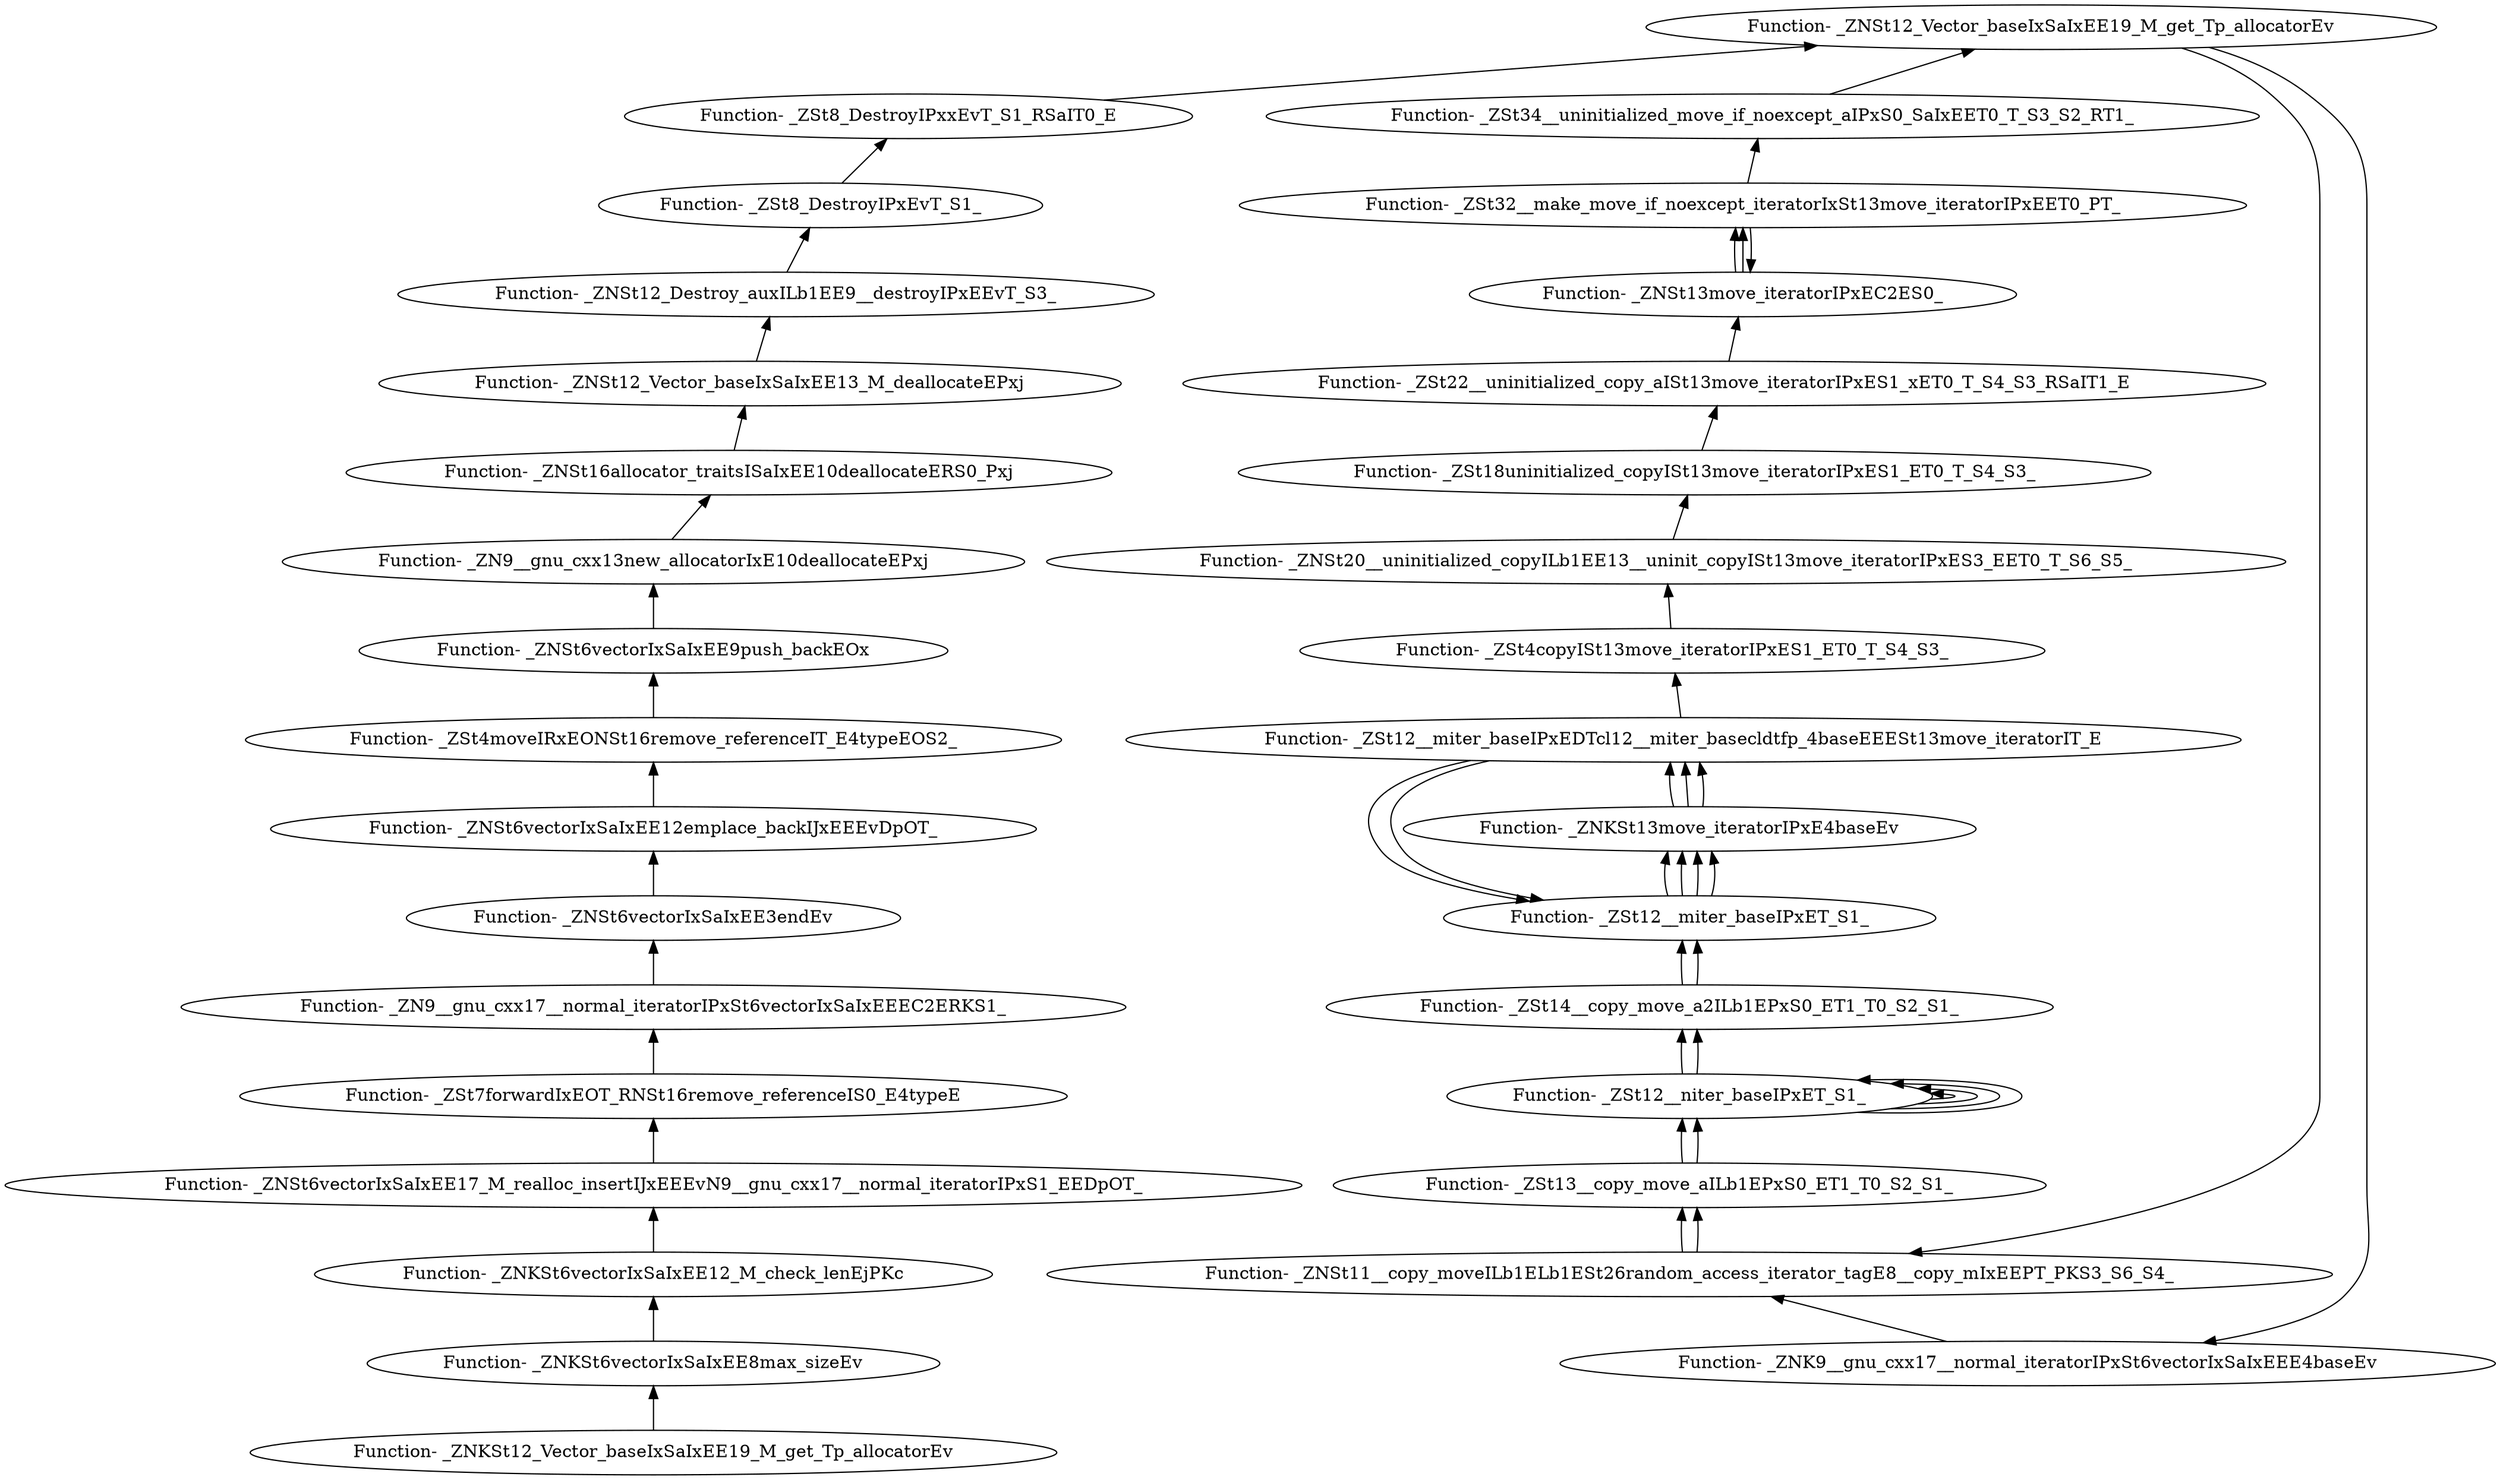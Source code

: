digraph {
	"Function- _ZNKSt12_Vector_baseIxSaIxEE19_M_get_Tp_allocatorEv"
	"Function- _ZNKSt6vectorIxSaIxEE8max_sizeEv"
	"Function- _ZNKSt6vectorIxSaIxEE8max_sizeEv" -> "Function- _ZNKSt12_Vector_baseIxSaIxEE19_M_get_Tp_allocatorEv" [dir=back]
	"Function- _ZNKSt6vectorIxSaIxEE12_M_check_lenEjPKc"
	"Function- _ZNKSt6vectorIxSaIxEE12_M_check_lenEjPKc" -> "Function- _ZNKSt6vectorIxSaIxEE8max_sizeEv" [dir=back]
	"Function- _ZNSt6vectorIxSaIxEE17_M_realloc_insertIJxEEEvN9__gnu_cxx17__normal_iteratorIPxS1_EEDpOT_"
	"Function- _ZNSt6vectorIxSaIxEE17_M_realloc_insertIJxEEEvN9__gnu_cxx17__normal_iteratorIPxS1_EEDpOT_" -> "Function- _ZNKSt6vectorIxSaIxEE12_M_check_lenEjPKc" [dir=back]
	"Function- _ZSt7forwardIxEOT_RNSt16remove_referenceIS0_E4typeE"
	"Function- _ZSt7forwardIxEOT_RNSt16remove_referenceIS0_E4typeE" -> "Function- _ZNSt6vectorIxSaIxEE17_M_realloc_insertIJxEEEvN9__gnu_cxx17__normal_iteratorIPxS1_EEDpOT_" [dir=back]
	"Function- _ZN9__gnu_cxx17__normal_iteratorIPxSt6vectorIxSaIxEEEC2ERKS1_"
	"Function- _ZN9__gnu_cxx17__normal_iteratorIPxSt6vectorIxSaIxEEEC2ERKS1_" -> "Function- _ZSt7forwardIxEOT_RNSt16remove_referenceIS0_E4typeE" [dir=back]
	"Function- _ZNSt6vectorIxSaIxEE3endEv"
	"Function- _ZNSt6vectorIxSaIxEE3endEv" -> "Function- _ZN9__gnu_cxx17__normal_iteratorIPxSt6vectorIxSaIxEEEC2ERKS1_" [dir=back]
	"Function- _ZNSt6vectorIxSaIxEE12emplace_backIJxEEEvDpOT_"
	"Function- _ZNSt6vectorIxSaIxEE12emplace_backIJxEEEvDpOT_" -> "Function- _ZNSt6vectorIxSaIxEE3endEv" [dir=back]
	"Function- _ZSt4moveIRxEONSt16remove_referenceIT_E4typeEOS2_"
	"Function- _ZSt4moveIRxEONSt16remove_referenceIT_E4typeEOS2_" -> "Function- _ZNSt6vectorIxSaIxEE12emplace_backIJxEEEvDpOT_" [dir=back]
	"Function- _ZNSt6vectorIxSaIxEE9push_backEOx"
	"Function- _ZNSt6vectorIxSaIxEE9push_backEOx" -> "Function- _ZSt4moveIRxEONSt16remove_referenceIT_E4typeEOS2_" [dir=back]
	"Function- _ZN9__gnu_cxx13new_allocatorIxE10deallocateEPxj"
	"Function- _ZN9__gnu_cxx13new_allocatorIxE10deallocateEPxj" -> "Function- _ZNSt6vectorIxSaIxEE9push_backEOx" [dir=back]
	"Function- _ZNSt16allocator_traitsISaIxEE10deallocateERS0_Pxj"
	"Function- _ZNSt16allocator_traitsISaIxEE10deallocateERS0_Pxj" -> "Function- _ZN9__gnu_cxx13new_allocatorIxE10deallocateEPxj" [dir=back]
	"Function- _ZNSt12_Vector_baseIxSaIxEE13_M_deallocateEPxj"
	"Function- _ZNSt12_Vector_baseIxSaIxEE13_M_deallocateEPxj" -> "Function- _ZNSt16allocator_traitsISaIxEE10deallocateERS0_Pxj" [dir=back]
	"Function- _ZNSt12_Destroy_auxILb1EE9__destroyIPxEEvT_S3_"
	"Function- _ZNSt12_Destroy_auxILb1EE9__destroyIPxEEvT_S3_" -> "Function- _ZNSt12_Vector_baseIxSaIxEE13_M_deallocateEPxj" [dir=back]
	"Function- _ZSt8_DestroyIPxEvT_S1_"
	"Function- _ZSt8_DestroyIPxEvT_S1_" -> "Function- _ZNSt12_Destroy_auxILb1EE9__destroyIPxEEvT_S3_" [dir=back]
	"Function- _ZSt8_DestroyIPxxEvT_S1_RSaIT0_E"
	"Function- _ZSt8_DestroyIPxxEvT_S1_RSaIT0_E" -> "Function- _ZSt8_DestroyIPxEvT_S1_" [dir=back]
	"Function- _ZNSt12_Vector_baseIxSaIxEE19_M_get_Tp_allocatorEv"
	"Function- _ZNSt12_Vector_baseIxSaIxEE19_M_get_Tp_allocatorEv" -> "Function- _ZSt8_DestroyIPxxEvT_S1_RSaIT0_E" [dir=back]
	"Function- _ZNSt11__copy_moveILb1ELb1ESt26random_access_iterator_tagE8__copy_mIxEEPT_PKS3_S6_S4_"
	"Function- _ZNSt11__copy_moveILb1ELb1ESt26random_access_iterator_tagE8__copy_mIxEEPT_PKS3_S6_S4_" -> "Function- _ZNSt12_Vector_baseIxSaIxEE19_M_get_Tp_allocatorEv" [dir=back]
	"Function- _ZSt13__copy_move_aILb1EPxS0_ET1_T0_S2_S1_"
	"Function- _ZSt13__copy_move_aILb1EPxS0_ET1_T0_S2_S1_" -> "Function- _ZNSt11__copy_moveILb1ELb1ESt26random_access_iterator_tagE8__copy_mIxEEPT_PKS3_S6_S4_" [dir=back]
	"Function- _ZSt12__niter_baseIPxET_S1_"
	"Function- _ZSt12__niter_baseIPxET_S1_" -> "Function- _ZSt13__copy_move_aILb1EPxS0_ET1_T0_S2_S1_" [dir=back]
	"Function- _ZSt12__niter_baseIPxET_S1_"
	"Function- _ZSt12__niter_baseIPxET_S1_" -> "Function- _ZSt12__niter_baseIPxET_S1_" [dir=back]
	"Function- _ZSt12__niter_baseIPxET_S1_"
	"Function- _ZSt12__niter_baseIPxET_S1_" -> "Function- _ZSt12__niter_baseIPxET_S1_" [dir=back]
	"Function- _ZSt14__copy_move_a2ILb1EPxS0_ET1_T0_S2_S1_"
	"Function- _ZSt14__copy_move_a2ILb1EPxS0_ET1_T0_S2_S1_" -> "Function- _ZSt12__niter_baseIPxET_S1_" [dir=back]
	"Function- _ZSt12__miter_baseIPxET_S1_"
	"Function- _ZSt12__miter_baseIPxET_S1_" -> "Function- _ZSt14__copy_move_a2ILb1EPxS0_ET1_T0_S2_S1_" [dir=back]
	"Function- _ZNKSt13move_iteratorIPxE4baseEv"
	"Function- _ZNKSt13move_iteratorIPxE4baseEv" -> "Function- _ZSt12__miter_baseIPxET_S1_" [dir=back]
	"Function- _ZSt12__miter_baseIPxEDTcl12__miter_basecldtfp_4baseEEESt13move_iteratorIT_E"
	"Function- _ZSt12__miter_baseIPxEDTcl12__miter_basecldtfp_4baseEEESt13move_iteratorIT_E" -> "Function- _ZNKSt13move_iteratorIPxE4baseEv" [dir=back]
	"Function- _ZSt12__miter_baseIPxET_S1_"
	"Function- _ZSt12__miter_baseIPxET_S1_" -> "Function- _ZSt12__miter_baseIPxEDTcl12__miter_basecldtfp_4baseEEESt13move_iteratorIT_E" [dir=back]
	"Function- _ZNKSt13move_iteratorIPxE4baseEv"
	"Function- _ZNKSt13move_iteratorIPxE4baseEv" -> "Function- _ZSt12__miter_baseIPxET_S1_" [dir=back]
	"Function- _ZSt12__miter_baseIPxEDTcl12__miter_basecldtfp_4baseEEESt13move_iteratorIT_E"
	"Function- _ZSt12__miter_baseIPxEDTcl12__miter_basecldtfp_4baseEEESt13move_iteratorIT_E" -> "Function- _ZNKSt13move_iteratorIPxE4baseEv" [dir=back]
	"Function- _ZSt4copyISt13move_iteratorIPxES1_ET0_T_S4_S3_"
	"Function- _ZSt4copyISt13move_iteratorIPxES1_ET0_T_S4_S3_" -> "Function- _ZSt12__miter_baseIPxEDTcl12__miter_basecldtfp_4baseEEESt13move_iteratorIT_E" [dir=back]
	"Function- _ZNSt20__uninitialized_copyILb1EE13__uninit_copyISt13move_iteratorIPxES3_EET0_T_S6_S5_"
	"Function- _ZNSt20__uninitialized_copyILb1EE13__uninit_copyISt13move_iteratorIPxES3_EET0_T_S6_S5_" -> "Function- _ZSt4copyISt13move_iteratorIPxES1_ET0_T_S4_S3_" [dir=back]
	"Function- _ZSt18uninitialized_copyISt13move_iteratorIPxES1_ET0_T_S4_S3_"
	"Function- _ZSt18uninitialized_copyISt13move_iteratorIPxES1_ET0_T_S4_S3_" -> "Function- _ZNSt20__uninitialized_copyILb1EE13__uninit_copyISt13move_iteratorIPxES3_EET0_T_S6_S5_" [dir=back]
	"Function- _ZSt22__uninitialized_copy_aISt13move_iteratorIPxES1_xET0_T_S4_S3_RSaIT1_E"
	"Function- _ZSt22__uninitialized_copy_aISt13move_iteratorIPxES1_xET0_T_S4_S3_RSaIT1_E" -> "Function- _ZSt18uninitialized_copyISt13move_iteratorIPxES1_ET0_T_S4_S3_" [dir=back]
	"Function- _ZNSt13move_iteratorIPxEC2ES0_"
	"Function- _ZNSt13move_iteratorIPxEC2ES0_" -> "Function- _ZSt22__uninitialized_copy_aISt13move_iteratorIPxES1_xET0_T_S4_S3_RSaIT1_E" [dir=back]
	"Function- _ZSt32__make_move_if_noexcept_iteratorIxSt13move_iteratorIPxEET0_PT_"
	"Function- _ZSt32__make_move_if_noexcept_iteratorIxSt13move_iteratorIPxEET0_PT_" -> "Function- _ZNSt13move_iteratorIPxEC2ES0_" [dir=back]
	"Function- _ZNSt13move_iteratorIPxEC2ES0_"
	"Function- _ZNSt13move_iteratorIPxEC2ES0_" -> "Function- _ZSt32__make_move_if_noexcept_iteratorIxSt13move_iteratorIPxEET0_PT_" [dir=back]
	"Function- _ZSt32__make_move_if_noexcept_iteratorIxSt13move_iteratorIPxEET0_PT_"
	"Function- _ZSt32__make_move_if_noexcept_iteratorIxSt13move_iteratorIPxEET0_PT_" -> "Function- _ZNSt13move_iteratorIPxEC2ES0_" [dir=back]
	"Function- _ZSt34__uninitialized_move_if_noexcept_aIPxS0_SaIxEET0_T_S3_S2_RT1_"
	"Function- _ZSt34__uninitialized_move_if_noexcept_aIPxS0_SaIxEET0_T_S3_S2_RT1_" -> "Function- _ZSt32__make_move_if_noexcept_iteratorIxSt13move_iteratorIPxEET0_PT_" [dir=back]
	"Function- _ZNSt12_Vector_baseIxSaIxEE19_M_get_Tp_allocatorEv"
	"Function- _ZNSt12_Vector_baseIxSaIxEE19_M_get_Tp_allocatorEv" -> "Function- _ZSt34__uninitialized_move_if_noexcept_aIPxS0_SaIxEET0_T_S3_S2_RT1_" [dir=back]
	"Function- _ZNK9__gnu_cxx17__normal_iteratorIPxSt6vectorIxSaIxEEE4baseEv"
	"Function- _ZNK9__gnu_cxx17__normal_iteratorIPxSt6vectorIxSaIxEEE4baseEv" -> "Function- _ZNSt12_Vector_baseIxSaIxEE19_M_get_Tp_allocatorEv" [dir=back]
	"Function- _ZNSt11__copy_moveILb1ELb1ESt26random_access_iterator_tagE8__copy_mIxEEPT_PKS3_S6_S4_"
	"Function- _ZNSt11__copy_moveILb1ELb1ESt26random_access_iterator_tagE8__copy_mIxEEPT_PKS3_S6_S4_" -> "Function- _ZNK9__gnu_cxx17__normal_iteratorIPxSt6vectorIxSaIxEEE4baseEv" [dir=back]
	"Function- _ZSt13__copy_move_aILb1EPxS0_ET1_T0_S2_S1_"
	"Function- _ZSt13__copy_move_aILb1EPxS0_ET1_T0_S2_S1_" -> "Function- _ZNSt11__copy_moveILb1ELb1ESt26random_access_iterator_tagE8__copy_mIxEEPT_PKS3_S6_S4_" [dir=back]
	"Function- _ZSt12__niter_baseIPxET_S1_"
	"Function- _ZSt12__niter_baseIPxET_S1_" -> "Function- _ZSt13__copy_move_aILb1EPxS0_ET1_T0_S2_S1_" [dir=back]
	"Function- _ZSt12__niter_baseIPxET_S1_"
	"Function- _ZSt12__niter_baseIPxET_S1_" -> "Function- _ZSt12__niter_baseIPxET_S1_" [dir=back]
	"Function- _ZSt12__niter_baseIPxET_S1_"
	"Function- _ZSt12__niter_baseIPxET_S1_" -> "Function- _ZSt12__niter_baseIPxET_S1_" [dir=back]
	"Function- _ZSt14__copy_move_a2ILb1EPxS0_ET1_T0_S2_S1_"
	"Function- _ZSt14__copy_move_a2ILb1EPxS0_ET1_T0_S2_S1_" -> "Function- _ZSt12__niter_baseIPxET_S1_" [dir=back]
	"Function- _ZSt12__miter_baseIPxET_S1_"
	"Function- _ZSt12__miter_baseIPxET_S1_" -> "Function- _ZSt14__copy_move_a2ILb1EPxS0_ET1_T0_S2_S1_" [dir=back]
	"Function- _ZNKSt13move_iteratorIPxE4baseEv"
	"Function- _ZNKSt13move_iteratorIPxE4baseEv" -> "Function- _ZSt12__miter_baseIPxET_S1_" [dir=back]
	"Function- _ZSt12__miter_baseIPxEDTcl12__miter_basecldtfp_4baseEEESt13move_iteratorIT_E"
	"Function- _ZSt12__miter_baseIPxEDTcl12__miter_basecldtfp_4baseEEESt13move_iteratorIT_E" -> "Function- _ZNKSt13move_iteratorIPxE4baseEv" [dir=back]
	"Function- _ZSt12__miter_baseIPxET_S1_"
	"Function- _ZSt12__miter_baseIPxET_S1_" -> "Function- _ZSt12__miter_baseIPxEDTcl12__miter_basecldtfp_4baseEEESt13move_iteratorIT_E" [dir=back]
	"Function- _ZNKSt13move_iteratorIPxE4baseEv"
	"Function- _ZNKSt13move_iteratorIPxE4baseEv" -> "Function- _ZSt12__miter_baseIPxET_S1_" [dir=back]
}
